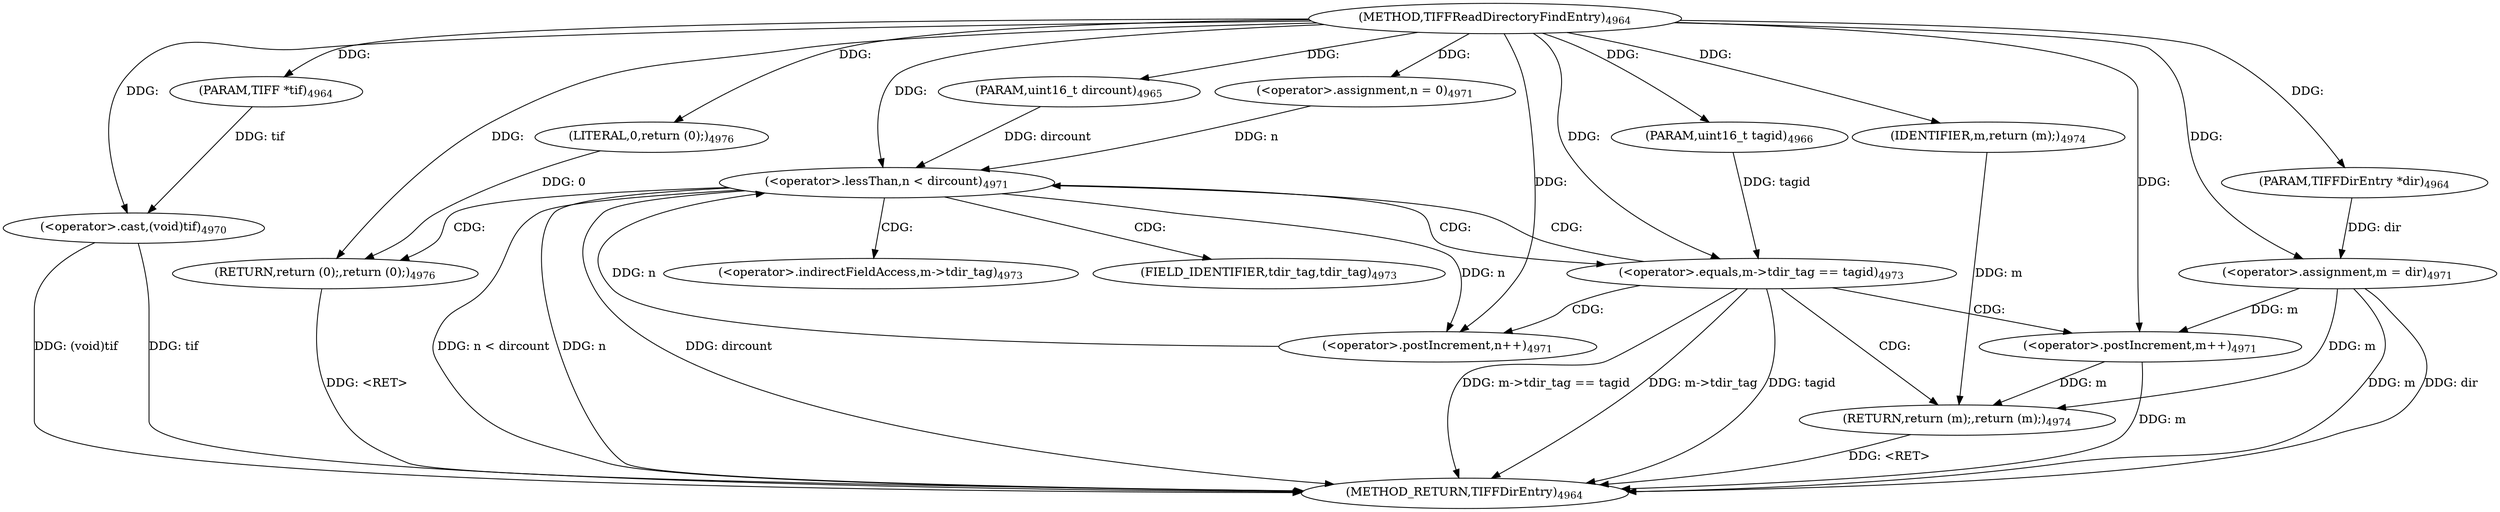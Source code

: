 digraph "TIFFReadDirectoryFindEntry" {  
"90651" [label = <(METHOD,TIFFReadDirectoryFindEntry)<SUB>4964</SUB>> ]
"90691" [label = <(METHOD_RETURN,TIFFDirEntry)<SUB>4964</SUB>> ]
"90652" [label = <(PARAM,TIFF *tif)<SUB>4964</SUB>> ]
"90653" [label = <(PARAM,TIFFDirEntry *dir)<SUB>4964</SUB>> ]
"90654" [label = <(PARAM,uint16_t dircount)<SUB>4965</SUB>> ]
"90655" [label = <(PARAM,uint16_t tagid)<SUB>4966</SUB>> ]
"90659" [label = <(&lt;operator&gt;.cast,(void)tif)<SUB>4970</SUB>> ]
"90689" [label = <(RETURN,return (0);,return (0);)<SUB>4976</SUB>> ]
"90671" [label = <(&lt;operator&gt;.lessThan,n &lt; dircount)<SUB>4971</SUB>> ]
"90690" [label = <(LITERAL,0,return (0);)<SUB>4976</SUB>> ]
"90675" [label = <(&lt;operator&gt;.postIncrement,m++)<SUB>4971</SUB>> ]
"90677" [label = <(&lt;operator&gt;.postIncrement,n++)<SUB>4971</SUB>> ]
"90665" [label = <(&lt;operator&gt;.assignment,m = dir)<SUB>4971</SUB>> ]
"90668" [label = <(&lt;operator&gt;.assignment,n = 0)<SUB>4971</SUB>> ]
"90681" [label = <(&lt;operator&gt;.equals,m-&gt;tdir_tag == tagid)<SUB>4973</SUB>> ]
"90687" [label = <(RETURN,return (m);,return (m);)<SUB>4974</SUB>> ]
"90688" [label = <(IDENTIFIER,m,return (m);)<SUB>4974</SUB>> ]
"90682" [label = <(&lt;operator&gt;.indirectFieldAccess,m-&gt;tdir_tag)<SUB>4973</SUB>> ]
"90684" [label = <(FIELD_IDENTIFIER,tdir_tag,tdir_tag)<SUB>4973</SUB>> ]
  "90687" -> "90691"  [ label = "DDG: &lt;RET&gt;"] 
  "90689" -> "90691"  [ label = "DDG: &lt;RET&gt;"] 
  "90659" -> "90691"  [ label = "DDG: tif"] 
  "90659" -> "90691"  [ label = "DDG: (void)tif"] 
  "90665" -> "90691"  [ label = "DDG: m"] 
  "90665" -> "90691"  [ label = "DDG: dir"] 
  "90671" -> "90691"  [ label = "DDG: n"] 
  "90671" -> "90691"  [ label = "DDG: dircount"] 
  "90671" -> "90691"  [ label = "DDG: n &lt; dircount"] 
  "90681" -> "90691"  [ label = "DDG: m-&gt;tdir_tag"] 
  "90681" -> "90691"  [ label = "DDG: tagid"] 
  "90681" -> "90691"  [ label = "DDG: m-&gt;tdir_tag == tagid"] 
  "90675" -> "90691"  [ label = "DDG: m"] 
  "90651" -> "90652"  [ label = "DDG: "] 
  "90651" -> "90653"  [ label = "DDG: "] 
  "90651" -> "90654"  [ label = "DDG: "] 
  "90651" -> "90655"  [ label = "DDG: "] 
  "90652" -> "90659"  [ label = "DDG: tif"] 
  "90651" -> "90659"  [ label = "DDG: "] 
  "90690" -> "90689"  [ label = "DDG: 0"] 
  "90651" -> "90689"  [ label = "DDG: "] 
  "90651" -> "90690"  [ label = "DDG: "] 
  "90668" -> "90671"  [ label = "DDG: n"] 
  "90677" -> "90671"  [ label = "DDG: n"] 
  "90651" -> "90671"  [ label = "DDG: "] 
  "90654" -> "90671"  [ label = "DDG: dircount"] 
  "90653" -> "90665"  [ label = "DDG: dir"] 
  "90651" -> "90665"  [ label = "DDG: "] 
  "90651" -> "90668"  [ label = "DDG: "] 
  "90665" -> "90675"  [ label = "DDG: m"] 
  "90651" -> "90675"  [ label = "DDG: "] 
  "90671" -> "90677"  [ label = "DDG: n"] 
  "90651" -> "90677"  [ label = "DDG: "] 
  "90655" -> "90681"  [ label = "DDG: tagid"] 
  "90651" -> "90681"  [ label = "DDG: "] 
  "90688" -> "90687"  [ label = "DDG: m"] 
  "90665" -> "90687"  [ label = "DDG: m"] 
  "90675" -> "90687"  [ label = "DDG: m"] 
  "90651" -> "90688"  [ label = "DDG: "] 
  "90671" -> "90684"  [ label = "CDG: "] 
  "90671" -> "90689"  [ label = "CDG: "] 
  "90671" -> "90682"  [ label = "CDG: "] 
  "90671" -> "90681"  [ label = "CDG: "] 
  "90681" -> "90687"  [ label = "CDG: "] 
  "90681" -> "90671"  [ label = "CDG: "] 
  "90681" -> "90677"  [ label = "CDG: "] 
  "90681" -> "90675"  [ label = "CDG: "] 
}

